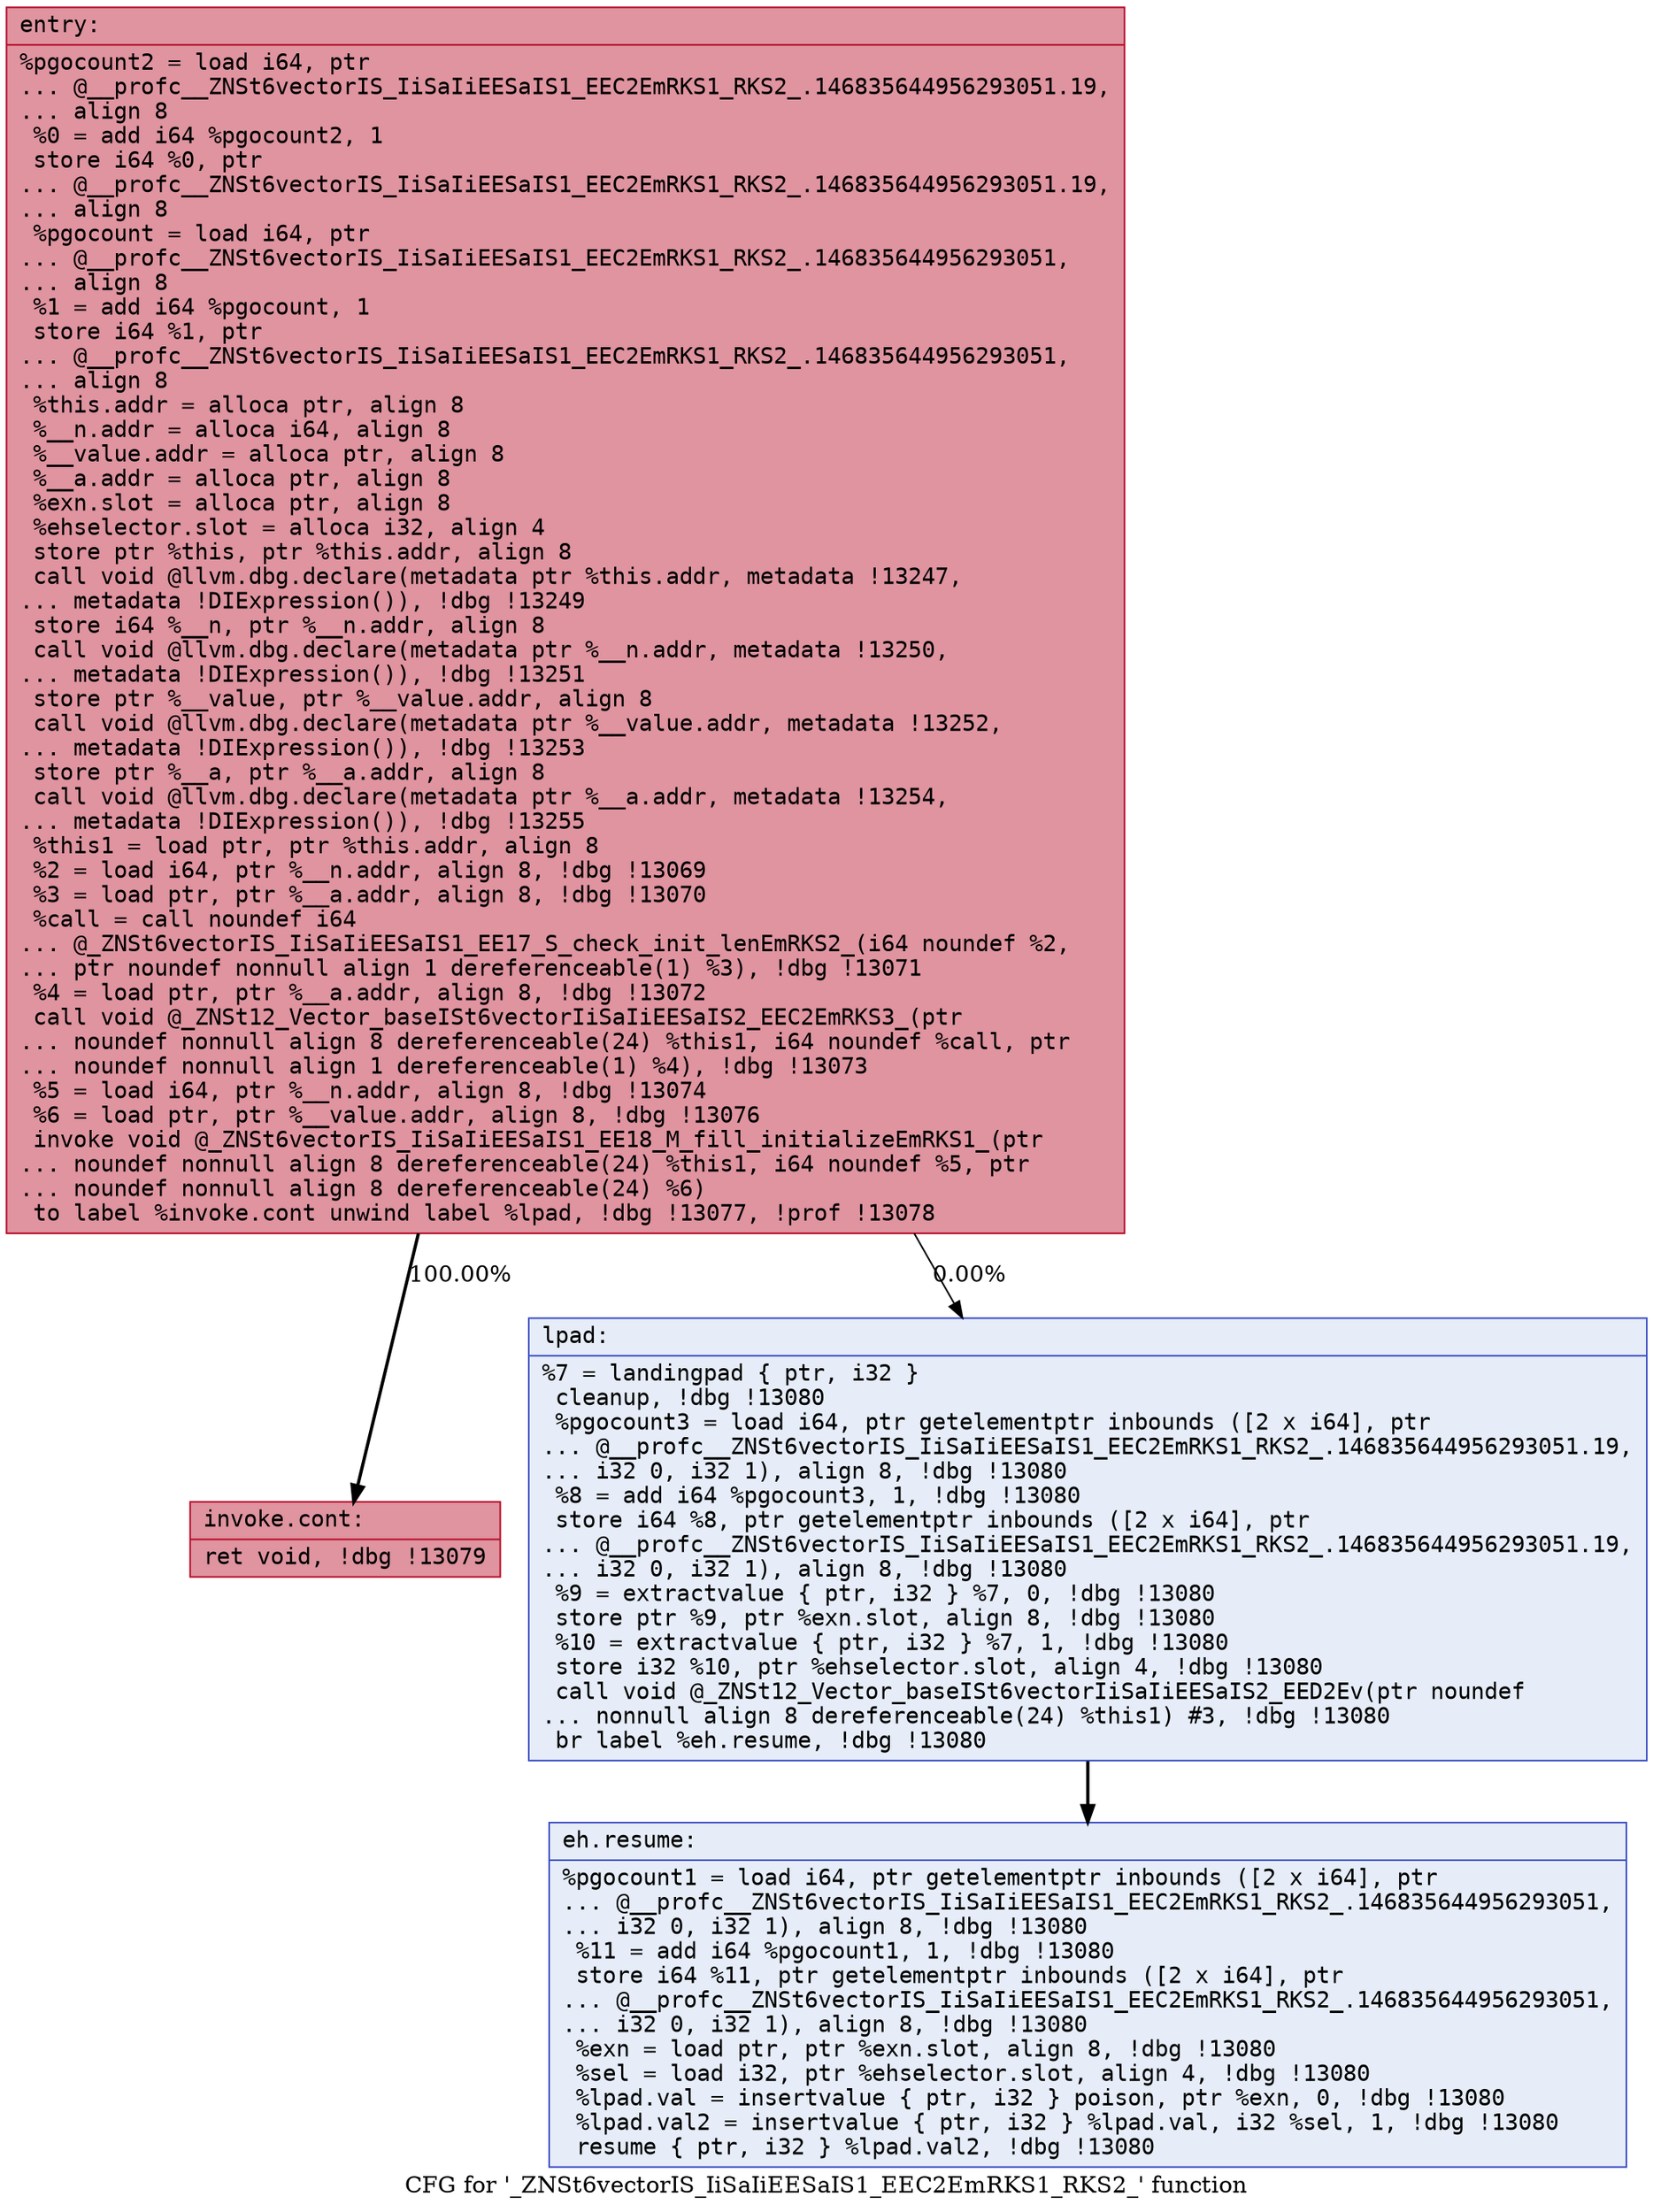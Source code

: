 digraph "CFG for '_ZNSt6vectorIS_IiSaIiEESaIS1_EEC2EmRKS1_RKS2_' function" {
	label="CFG for '_ZNSt6vectorIS_IiSaIiEESaIS1_EEC2EmRKS1_RKS2_' function";

	Node0x564268c392f0 [shape=record,color="#b70d28ff", style=filled, fillcolor="#b70d2870" fontname="Courier",label="{entry:\l|  %pgocount2 = load i64, ptr\l... @__profc__ZNSt6vectorIS_IiSaIiEESaIS1_EEC2EmRKS1_RKS2_.146835644956293051.19,\l... align 8\l  %0 = add i64 %pgocount2, 1\l  store i64 %0, ptr\l... @__profc__ZNSt6vectorIS_IiSaIiEESaIS1_EEC2EmRKS1_RKS2_.146835644956293051.19,\l... align 8\l  %pgocount = load i64, ptr\l... @__profc__ZNSt6vectorIS_IiSaIiEESaIS1_EEC2EmRKS1_RKS2_.146835644956293051,\l... align 8\l  %1 = add i64 %pgocount, 1\l  store i64 %1, ptr\l... @__profc__ZNSt6vectorIS_IiSaIiEESaIS1_EEC2EmRKS1_RKS2_.146835644956293051,\l... align 8\l  %this.addr = alloca ptr, align 8\l  %__n.addr = alloca i64, align 8\l  %__value.addr = alloca ptr, align 8\l  %__a.addr = alloca ptr, align 8\l  %exn.slot = alloca ptr, align 8\l  %ehselector.slot = alloca i32, align 4\l  store ptr %this, ptr %this.addr, align 8\l  call void @llvm.dbg.declare(metadata ptr %this.addr, metadata !13247,\l... metadata !DIExpression()), !dbg !13249\l  store i64 %__n, ptr %__n.addr, align 8\l  call void @llvm.dbg.declare(metadata ptr %__n.addr, metadata !13250,\l... metadata !DIExpression()), !dbg !13251\l  store ptr %__value, ptr %__value.addr, align 8\l  call void @llvm.dbg.declare(metadata ptr %__value.addr, metadata !13252,\l... metadata !DIExpression()), !dbg !13253\l  store ptr %__a, ptr %__a.addr, align 8\l  call void @llvm.dbg.declare(metadata ptr %__a.addr, metadata !13254,\l... metadata !DIExpression()), !dbg !13255\l  %this1 = load ptr, ptr %this.addr, align 8\l  %2 = load i64, ptr %__n.addr, align 8, !dbg !13069\l  %3 = load ptr, ptr %__a.addr, align 8, !dbg !13070\l  %call = call noundef i64\l... @_ZNSt6vectorIS_IiSaIiEESaIS1_EE17_S_check_init_lenEmRKS2_(i64 noundef %2,\l... ptr noundef nonnull align 1 dereferenceable(1) %3), !dbg !13071\l  %4 = load ptr, ptr %__a.addr, align 8, !dbg !13072\l  call void @_ZNSt12_Vector_baseISt6vectorIiSaIiEESaIS2_EEC2EmRKS3_(ptr\l... noundef nonnull align 8 dereferenceable(24) %this1, i64 noundef %call, ptr\l... noundef nonnull align 1 dereferenceable(1) %4), !dbg !13073\l  %5 = load i64, ptr %__n.addr, align 8, !dbg !13074\l  %6 = load ptr, ptr %__value.addr, align 8, !dbg !13076\l  invoke void @_ZNSt6vectorIS_IiSaIiEESaIS1_EE18_M_fill_initializeEmRKS1_(ptr\l... noundef nonnull align 8 dereferenceable(24) %this1, i64 noundef %5, ptr\l... noundef nonnull align 8 dereferenceable(24) %6)\l          to label %invoke.cont unwind label %lpad, !dbg !13077, !prof !13078\l}"];
	Node0x564268c392f0 -> Node0x564268da8990[tooltip="entry -> invoke.cont\nProbability 100.00%" label="100.00%" penwidth=2.00];
	Node0x564268c392f0 -> Node0x564268da89e0[tooltip="entry -> lpad\nProbability 0.00%" label="0.00%" penwidth=1.00];
	Node0x564268da8990 [shape=record,color="#b70d28ff", style=filled, fillcolor="#b70d2870" fontname="Courier",label="{invoke.cont:\l|  ret void, !dbg !13079\l}"];
	Node0x564268da89e0 [shape=record,color="#3d50c3ff", style=filled, fillcolor="#c7d7f070" fontname="Courier",label="{lpad:\l|  %7 = landingpad \{ ptr, i32 \}\l          cleanup, !dbg !13080\l  %pgocount3 = load i64, ptr getelementptr inbounds ([2 x i64], ptr\l... @__profc__ZNSt6vectorIS_IiSaIiEESaIS1_EEC2EmRKS1_RKS2_.146835644956293051.19,\l... i32 0, i32 1), align 8, !dbg !13080\l  %8 = add i64 %pgocount3, 1, !dbg !13080\l  store i64 %8, ptr getelementptr inbounds ([2 x i64], ptr\l... @__profc__ZNSt6vectorIS_IiSaIiEESaIS1_EEC2EmRKS1_RKS2_.146835644956293051.19,\l... i32 0, i32 1), align 8, !dbg !13080\l  %9 = extractvalue \{ ptr, i32 \} %7, 0, !dbg !13080\l  store ptr %9, ptr %exn.slot, align 8, !dbg !13080\l  %10 = extractvalue \{ ptr, i32 \} %7, 1, !dbg !13080\l  store i32 %10, ptr %ehselector.slot, align 4, !dbg !13080\l  call void @_ZNSt12_Vector_baseISt6vectorIiSaIiEESaIS2_EED2Ev(ptr noundef\l... nonnull align 8 dereferenceable(24) %this1) #3, !dbg !13080\l  br label %eh.resume, !dbg !13080\l}"];
	Node0x564268da89e0 -> Node0x564268da8a30[tooltip="lpad -> eh.resume\nProbability 100.00%" penwidth=2];
	Node0x564268da8a30 [shape=record,color="#3d50c3ff", style=filled, fillcolor="#c7d7f070" fontname="Courier",label="{eh.resume:\l|  %pgocount1 = load i64, ptr getelementptr inbounds ([2 x i64], ptr\l... @__profc__ZNSt6vectorIS_IiSaIiEESaIS1_EEC2EmRKS1_RKS2_.146835644956293051,\l... i32 0, i32 1), align 8, !dbg !13080\l  %11 = add i64 %pgocount1, 1, !dbg !13080\l  store i64 %11, ptr getelementptr inbounds ([2 x i64], ptr\l... @__profc__ZNSt6vectorIS_IiSaIiEESaIS1_EEC2EmRKS1_RKS2_.146835644956293051,\l... i32 0, i32 1), align 8, !dbg !13080\l  %exn = load ptr, ptr %exn.slot, align 8, !dbg !13080\l  %sel = load i32, ptr %ehselector.slot, align 4, !dbg !13080\l  %lpad.val = insertvalue \{ ptr, i32 \} poison, ptr %exn, 0, !dbg !13080\l  %lpad.val2 = insertvalue \{ ptr, i32 \} %lpad.val, i32 %sel, 1, !dbg !13080\l  resume \{ ptr, i32 \} %lpad.val2, !dbg !13080\l}"];
}
